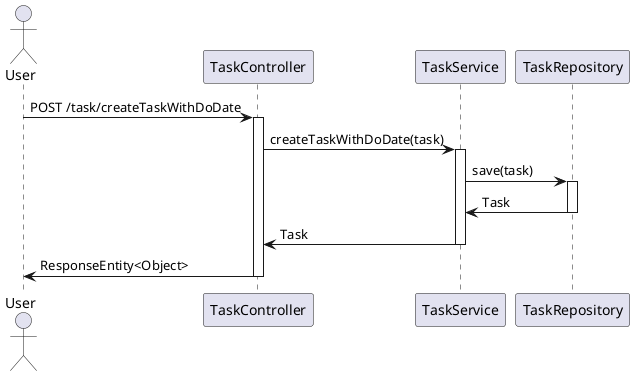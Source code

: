 @startuml
actor User
User -> TaskController: POST /task/createTaskWithDoDate
activate TaskController
TaskController -> TaskService: createTaskWithDoDate(task)
activate TaskService
TaskService -> TaskRepository: save(task)
activate TaskRepository
TaskRepository -> TaskService: Task
deactivate TaskRepository
TaskService -> TaskController: Task
deactivate TaskService
TaskController -> User: ResponseEntity<Object>
deactivate TaskController
@enduml
